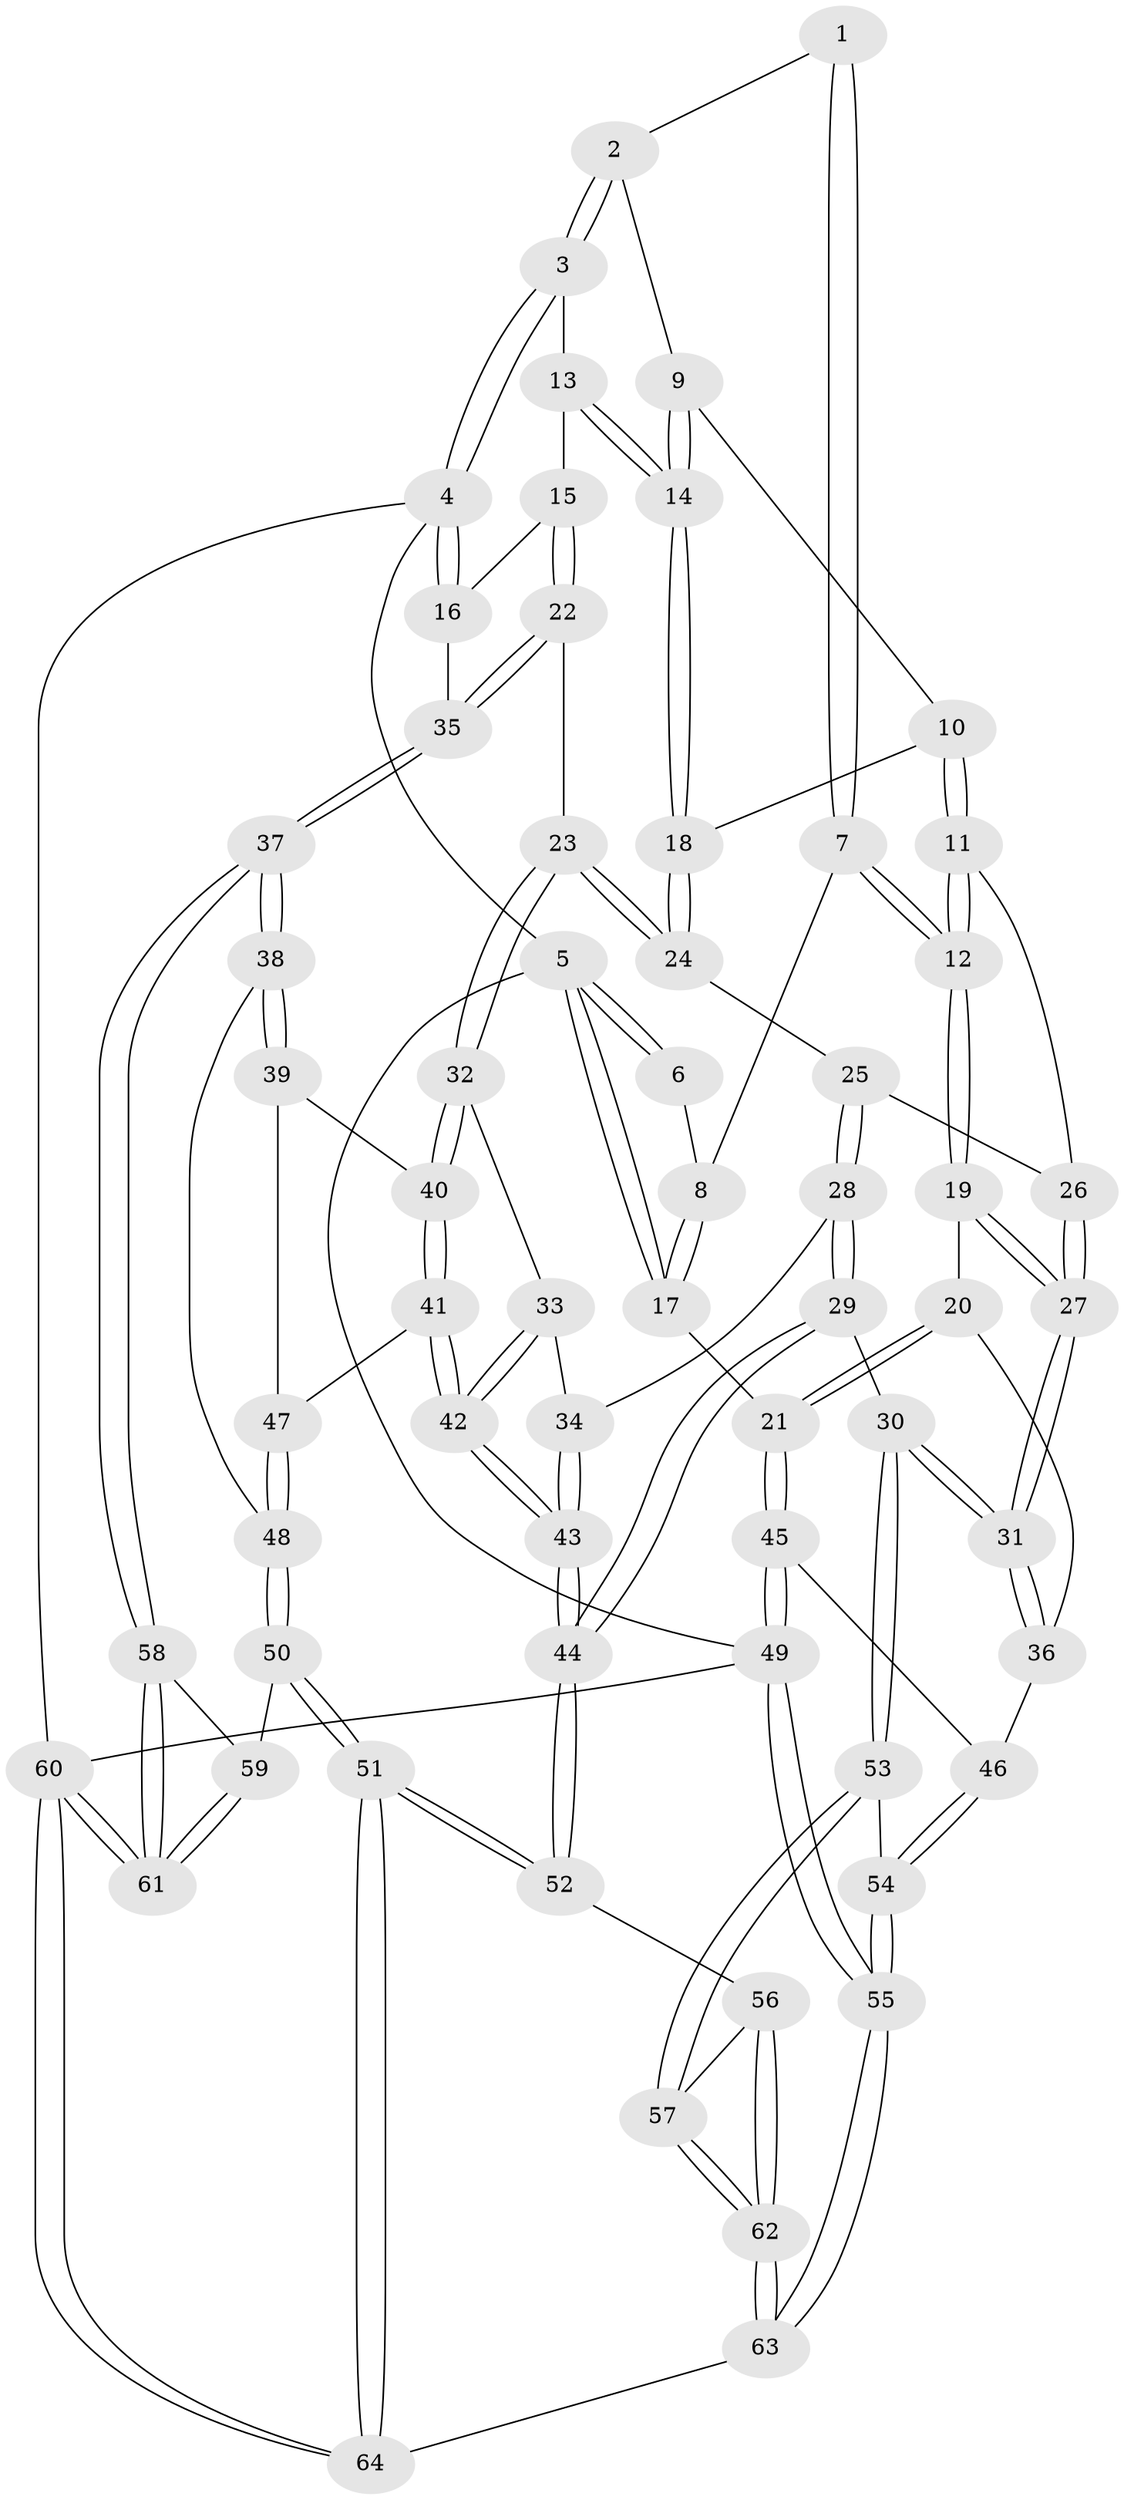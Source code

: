 // Generated by graph-tools (version 1.1) at 2025/03/03/09/25 03:03:19]
// undirected, 64 vertices, 157 edges
graph export_dot {
graph [start="1"]
  node [color=gray90,style=filled];
  1 [pos="+0.39279582324029677+0"];
  2 [pos="+0.5274804183925846+0"];
  3 [pos="+0.71207908004842+0"];
  4 [pos="+1+0"];
  5 [pos="+0+0"];
  6 [pos="+0.0562992124786421+0"];
  7 [pos="+0.23720741867465453+0.1475701480913997"];
  8 [pos="+0.149383439885848+0.10803481791906856"];
  9 [pos="+0.5047358588703904+0"];
  10 [pos="+0.45277739912970577+0.12708480836878505"];
  11 [pos="+0.3390147128515705+0.23547399906746327"];
  12 [pos="+0.2943682087130034+0.2518947593538094"];
  13 [pos="+0.7453156468810147+0"];
  14 [pos="+0.5981749042978101+0.24460156607791972"];
  15 [pos="+0.8420322850978988+0.13603846845521472"];
  16 [pos="+1+0.009855083885123517"];
  17 [pos="+0+0.22990241114514362"];
  18 [pos="+0.5980158190776393+0.2449608743911554"];
  19 [pos="+0.2817177497225438+0.2860331774178666"];
  20 [pos="+0.23025129650442094+0.3022423538425321"];
  21 [pos="+0+0.2780089841942836"];
  22 [pos="+0.8643824422106369+0.2905576592586719"];
  23 [pos="+0.8143696023147177+0.31669785107967374"];
  24 [pos="+0.5980302542825546+0.24515878193889243"];
  25 [pos="+0.5606225212977444+0.3015055523135583"];
  26 [pos="+0.532545568885999+0.30253695560281957"];
  27 [pos="+0.35472566656755167+0.47941798561747967"];
  28 [pos="+0.5884999584865649+0.3962672426754461"];
  29 [pos="+0.4052939580098457+0.5561385402616067"];
  30 [pos="+0.3657041180659351+0.537315555994011"];
  31 [pos="+0.36373487584452424+0.5314696092403086"];
  32 [pos="+0.7727200165759798+0.3719394806199203"];
  33 [pos="+0.6795441025210722+0.4000482898202626"];
  34 [pos="+0.6131722641104087+0.40768782508427026"];
  35 [pos="+1+0.4520890592107998"];
  36 [pos="+0.12016508330589808+0.44472271072653474"];
  37 [pos="+1+0.5496926291985359"];
  38 [pos="+1+0.5692086106129872"];
  39 [pos="+0.8330825145829708+0.519762718324313"];
  40 [pos="+0.7696530473568969+0.43786364752708157"];
  41 [pos="+0.7147486344911107+0.5366170480584587"];
  42 [pos="+0.6942730185662571+0.5469677147361658"];
  43 [pos="+0.6559471994241757+0.5739420983646709"];
  44 [pos="+0.5661097771366828+0.7252214406411653"];
  45 [pos="+0+0.44608294825852407"];
  46 [pos="+0+0.5072285824260221"];
  47 [pos="+0.7751924504804586+0.5532143720671927"];
  48 [pos="+0.8242077098405134+0.6456667184088737"];
  49 [pos="+0+1"];
  50 [pos="+0.73460977422508+0.7255923299134581"];
  51 [pos="+0.6010163795415487+0.7929127420981096"];
  52 [pos="+0.5756097606399022+0.7540636943003981"];
  53 [pos="+0.21135273513642985+0.6399477760735939"];
  54 [pos="+0.13628719594458696+0.6326753025587549"];
  55 [pos="+0+1"];
  56 [pos="+0.3386454341546198+0.7986602904323188"];
  57 [pos="+0.22903579783626782+0.7245929524184638"];
  58 [pos="+1+0.5537625999529532"];
  59 [pos="+0.8342882289889554+0.7423687891373209"];
  60 [pos="+1+1"];
  61 [pos="+1+0.9474590927224499"];
  62 [pos="+0.09579297660742013+1"];
  63 [pos="+0.090082713739356+1"];
  64 [pos="+0.6318612543996237+0.9905248450868309"];
  1 -- 2;
  1 -- 7;
  1 -- 7;
  2 -- 3;
  2 -- 3;
  2 -- 9;
  3 -- 4;
  3 -- 4;
  3 -- 13;
  4 -- 5;
  4 -- 16;
  4 -- 16;
  4 -- 60;
  5 -- 6;
  5 -- 6;
  5 -- 17;
  5 -- 17;
  5 -- 49;
  6 -- 8;
  7 -- 8;
  7 -- 12;
  7 -- 12;
  8 -- 17;
  8 -- 17;
  9 -- 10;
  9 -- 14;
  9 -- 14;
  10 -- 11;
  10 -- 11;
  10 -- 18;
  11 -- 12;
  11 -- 12;
  11 -- 26;
  12 -- 19;
  12 -- 19;
  13 -- 14;
  13 -- 14;
  13 -- 15;
  14 -- 18;
  14 -- 18;
  15 -- 16;
  15 -- 22;
  15 -- 22;
  16 -- 35;
  17 -- 21;
  18 -- 24;
  18 -- 24;
  19 -- 20;
  19 -- 27;
  19 -- 27;
  20 -- 21;
  20 -- 21;
  20 -- 36;
  21 -- 45;
  21 -- 45;
  22 -- 23;
  22 -- 35;
  22 -- 35;
  23 -- 24;
  23 -- 24;
  23 -- 32;
  23 -- 32;
  24 -- 25;
  25 -- 26;
  25 -- 28;
  25 -- 28;
  26 -- 27;
  26 -- 27;
  27 -- 31;
  27 -- 31;
  28 -- 29;
  28 -- 29;
  28 -- 34;
  29 -- 30;
  29 -- 44;
  29 -- 44;
  30 -- 31;
  30 -- 31;
  30 -- 53;
  30 -- 53;
  31 -- 36;
  31 -- 36;
  32 -- 33;
  32 -- 40;
  32 -- 40;
  33 -- 34;
  33 -- 42;
  33 -- 42;
  34 -- 43;
  34 -- 43;
  35 -- 37;
  35 -- 37;
  36 -- 46;
  37 -- 38;
  37 -- 38;
  37 -- 58;
  37 -- 58;
  38 -- 39;
  38 -- 39;
  38 -- 48;
  39 -- 40;
  39 -- 47;
  40 -- 41;
  40 -- 41;
  41 -- 42;
  41 -- 42;
  41 -- 47;
  42 -- 43;
  42 -- 43;
  43 -- 44;
  43 -- 44;
  44 -- 52;
  44 -- 52;
  45 -- 46;
  45 -- 49;
  45 -- 49;
  46 -- 54;
  46 -- 54;
  47 -- 48;
  47 -- 48;
  48 -- 50;
  48 -- 50;
  49 -- 55;
  49 -- 55;
  49 -- 60;
  50 -- 51;
  50 -- 51;
  50 -- 59;
  51 -- 52;
  51 -- 52;
  51 -- 64;
  51 -- 64;
  52 -- 56;
  53 -- 54;
  53 -- 57;
  53 -- 57;
  54 -- 55;
  54 -- 55;
  55 -- 63;
  55 -- 63;
  56 -- 57;
  56 -- 62;
  56 -- 62;
  57 -- 62;
  57 -- 62;
  58 -- 59;
  58 -- 61;
  58 -- 61;
  59 -- 61;
  59 -- 61;
  60 -- 61;
  60 -- 61;
  60 -- 64;
  60 -- 64;
  62 -- 63;
  62 -- 63;
  63 -- 64;
}
